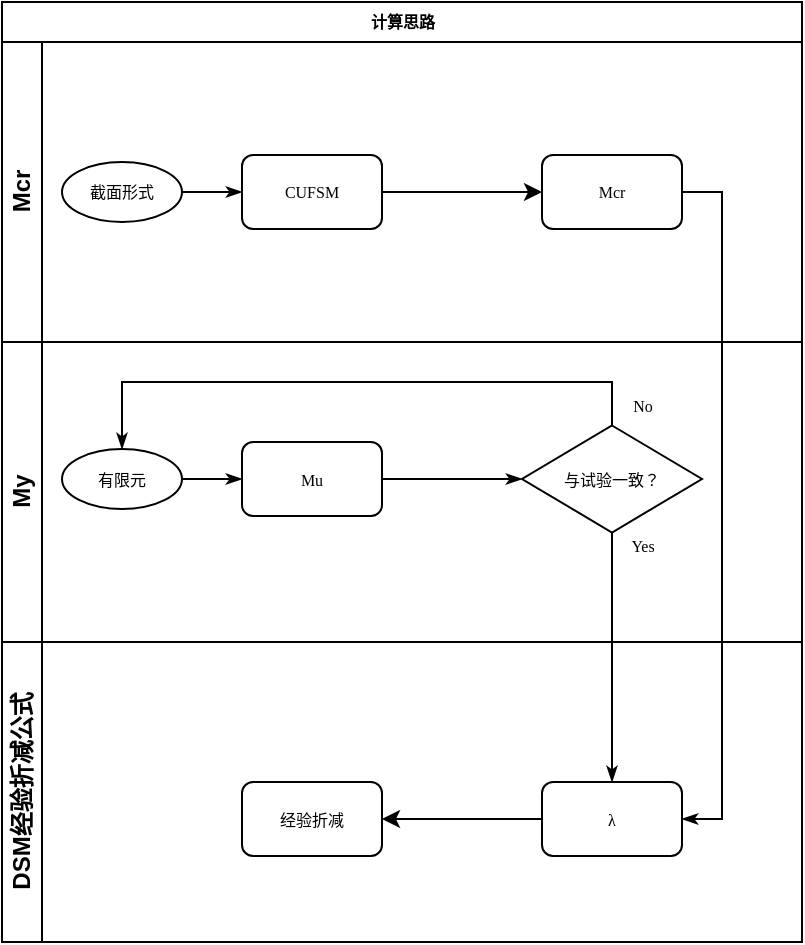 <mxfile version="21.7.4" type="github">
  <diagram name="Page-1" id="c7488fd3-1785-93aa-aadb-54a6760d102a">
    <mxGraphModel dx="983" dy="541" grid="1" gridSize="10" guides="1" tooltips="1" connect="1" arrows="1" fold="1" page="1" pageScale="1" pageWidth="1100" pageHeight="850" background="none" math="0" shadow="0">
      <root>
        <mxCell id="0" />
        <mxCell id="1" parent="0" />
        <mxCell id="2b4e8129b02d487f-1" value="计算思路" style="swimlane;html=1;childLayout=stackLayout;horizontal=1;startSize=20;horizontalStack=0;rounded=0;shadow=0;labelBackgroundColor=none;strokeWidth=1;fontFamily=Verdana;fontSize=8;align=center;" parent="1" vertex="1">
          <mxGeometry x="200" y="110" width="400" height="470" as="geometry" />
        </mxCell>
        <mxCell id="2b4e8129b02d487f-2" value="Mcr" style="swimlane;html=1;startSize=20;horizontal=0;" parent="2b4e8129b02d487f-1" vertex="1">
          <mxGeometry y="20" width="400" height="150" as="geometry">
            <mxRectangle y="20" width="680" height="30" as="alternateBounds" />
          </mxGeometry>
        </mxCell>
        <mxCell id="2b4e8129b02d487f-18" style="edgeStyle=orthogonalEdgeStyle;rounded=0;html=1;labelBackgroundColor=none;startArrow=none;startFill=0;startSize=5;endArrow=classicThin;endFill=1;endSize=5;jettySize=auto;orthogonalLoop=1;strokeWidth=1;fontFamily=Verdana;fontSize=8" parent="2b4e8129b02d487f-2" source="2b4e8129b02d487f-5" target="2b4e8129b02d487f-6" edge="1">
          <mxGeometry relative="1" as="geometry" />
        </mxCell>
        <mxCell id="2b4e8129b02d487f-5" value="截面形式" style="ellipse;whiteSpace=wrap;html=1;rounded=0;shadow=0;labelBackgroundColor=none;strokeWidth=1;fontFamily=Verdana;fontSize=8;align=center;" parent="2b4e8129b02d487f-2" vertex="1">
          <mxGeometry x="30" y="60" width="60" height="30" as="geometry" />
        </mxCell>
        <mxCell id="UjZYxcFEcF305_Z1uXld-5" value="" style="edgeStyle=orthogonalEdgeStyle;rounded=0;orthogonalLoop=1;jettySize=auto;html=1;" edge="1" parent="2b4e8129b02d487f-2" source="2b4e8129b02d487f-6" target="UjZYxcFEcF305_Z1uXld-4">
          <mxGeometry relative="1" as="geometry" />
        </mxCell>
        <mxCell id="2b4e8129b02d487f-6" value="CUFSM" style="rounded=1;whiteSpace=wrap;html=1;shadow=0;labelBackgroundColor=none;strokeWidth=1;fontFamily=Verdana;fontSize=8;align=center;" parent="2b4e8129b02d487f-2" vertex="1">
          <mxGeometry x="120" y="56.5" width="70" height="37" as="geometry" />
        </mxCell>
        <mxCell id="UjZYxcFEcF305_Z1uXld-4" value="Mcr" style="rounded=1;whiteSpace=wrap;html=1;shadow=0;labelBackgroundColor=none;strokeWidth=1;fontFamily=Verdana;fontSize=8;align=center;" vertex="1" parent="2b4e8129b02d487f-2">
          <mxGeometry x="270" y="56.5" width="70" height="37" as="geometry" />
        </mxCell>
        <mxCell id="2b4e8129b02d487f-3" value="My" style="swimlane;html=1;startSize=20;horizontal=0;" parent="2b4e8129b02d487f-1" vertex="1">
          <mxGeometry y="170" width="400" height="150" as="geometry" />
        </mxCell>
        <mxCell id="2b4e8129b02d487f-26" style="edgeStyle=orthogonalEdgeStyle;rounded=0;html=1;labelBackgroundColor=none;startArrow=none;startFill=0;startSize=5;endArrow=classicThin;endFill=1;endSize=5;jettySize=auto;orthogonalLoop=1;strokeWidth=1;fontFamily=Verdana;fontSize=8" parent="2b4e8129b02d487f-3" source="2b4e8129b02d487f-12" target="2b4e8129b02d487f-13" edge="1">
          <mxGeometry relative="1" as="geometry" />
        </mxCell>
        <mxCell id="2b4e8129b02d487f-12" value="Mu" style="rounded=1;whiteSpace=wrap;html=1;shadow=0;labelBackgroundColor=none;strokeWidth=1;fontFamily=Verdana;fontSize=8;align=center;" parent="2b4e8129b02d487f-3" vertex="1">
          <mxGeometry x="120" y="50.0" width="70" height="37" as="geometry" />
        </mxCell>
        <mxCell id="2b4e8129b02d487f-13" value="与试验一致？" style="strokeWidth=1;html=1;shape=mxgraph.flowchart.decision;whiteSpace=wrap;rounded=1;shadow=0;labelBackgroundColor=none;fontFamily=Verdana;fontSize=8;align=center;" parent="2b4e8129b02d487f-3" vertex="1">
          <mxGeometry x="260" y="41.75" width="90" height="53.5" as="geometry" />
        </mxCell>
        <mxCell id="UjZYxcFEcF305_Z1uXld-1" style="edgeStyle=orthogonalEdgeStyle;rounded=0;html=1;labelBackgroundColor=none;startArrow=none;startFill=0;startSize=5;endArrow=classicThin;endFill=1;endSize=5;jettySize=auto;orthogonalLoop=1;strokeWidth=1;fontFamily=Verdana;fontSize=8" edge="1" source="UjZYxcFEcF305_Z1uXld-2" parent="2b4e8129b02d487f-3">
          <mxGeometry relative="1" as="geometry">
            <mxPoint x="120" y="68.5" as="targetPoint" />
          </mxGeometry>
        </mxCell>
        <mxCell id="UjZYxcFEcF305_Z1uXld-2" value="有限元" style="ellipse;whiteSpace=wrap;html=1;rounded=0;shadow=0;labelBackgroundColor=none;strokeWidth=1;fontFamily=Verdana;fontSize=8;align=center;" vertex="1" parent="2b4e8129b02d487f-3">
          <mxGeometry x="30" y="53.5" width="60" height="30" as="geometry" />
        </mxCell>
        <mxCell id="2b4e8129b02d487f-25" value="No" style="edgeStyle=orthogonalEdgeStyle;rounded=0;html=1;labelBackgroundColor=none;startArrow=none;startFill=0;startSize=5;endArrow=classicThin;endFill=1;endSize=5;jettySize=auto;orthogonalLoop=1;strokeWidth=1;fontFamily=Verdana;fontSize=8;entryX=0.5;entryY=0;entryDx=0;entryDy=0;exitX=0.5;exitY=0;exitDx=0;exitDy=0;exitPerimeter=0;" parent="2b4e8129b02d487f-3" source="2b4e8129b02d487f-13" target="UjZYxcFEcF305_Z1uXld-2" edge="1">
          <mxGeometry x="-0.936" y="-15" relative="1" as="geometry">
            <mxPoint as="offset" />
            <mxPoint x="265" y="-56.5" as="targetPoint" />
            <Array as="points">
              <mxPoint x="305" y="20" />
              <mxPoint x="60" y="20" />
            </Array>
          </mxGeometry>
        </mxCell>
        <mxCell id="2b4e8129b02d487f-27" value="Yes" style="edgeStyle=orthogonalEdgeStyle;rounded=0;html=1;labelBackgroundColor=none;startArrow=none;startFill=0;startSize=5;endArrow=classicThin;endFill=1;endSize=5;jettySize=auto;orthogonalLoop=1;strokeWidth=1;fontFamily=Verdana;fontSize=8" parent="2b4e8129b02d487f-1" source="2b4e8129b02d487f-13" edge="1">
          <mxGeometry x="-0.895" y="15" relative="1" as="geometry">
            <mxPoint as="offset" />
            <mxPoint x="305" y="390" as="targetPoint" />
          </mxGeometry>
        </mxCell>
        <mxCell id="UjZYxcFEcF305_Z1uXld-9" style="edgeStyle=orthogonalEdgeStyle;rounded=0;html=1;labelBackgroundColor=none;startArrow=none;startFill=0;startSize=5;endArrow=classicThin;endFill=1;endSize=5;jettySize=auto;orthogonalLoop=1;strokeWidth=1;fontFamily=Verdana;fontSize=8;exitX=1;exitY=0.5;exitDx=0;exitDy=0;entryX=1;entryY=0.5;entryDx=0;entryDy=0;" edge="1" parent="2b4e8129b02d487f-1" source="UjZYxcFEcF305_Z1uXld-4" target="UjZYxcFEcF305_Z1uXld-7">
          <mxGeometry relative="1" as="geometry">
            <mxPoint x="455" y="380.5" as="sourcePoint" />
            <mxPoint x="400" y="410" as="targetPoint" />
          </mxGeometry>
        </mxCell>
        <mxCell id="2b4e8129b02d487f-4" value="DSM经验折减公式" style="swimlane;html=1;startSize=20;horizontal=0;" parent="2b4e8129b02d487f-1" vertex="1">
          <mxGeometry y="320" width="400" height="150" as="geometry" />
        </mxCell>
        <mxCell id="UjZYxcFEcF305_Z1uXld-19" value="" style="edgeStyle=orthogonalEdgeStyle;rounded=0;orthogonalLoop=1;jettySize=auto;html=1;" edge="1" parent="2b4e8129b02d487f-4" source="UjZYxcFEcF305_Z1uXld-7" target="UjZYxcFEcF305_Z1uXld-18">
          <mxGeometry relative="1" as="geometry" />
        </mxCell>
        <mxCell id="UjZYxcFEcF305_Z1uXld-7" value="λ" style="rounded=1;whiteSpace=wrap;html=1;shadow=0;labelBackgroundColor=none;strokeWidth=1;fontFamily=Verdana;fontSize=8;align=center;" vertex="1" parent="2b4e8129b02d487f-4">
          <mxGeometry x="270" y="70" width="70" height="37" as="geometry" />
        </mxCell>
        <mxCell id="UjZYxcFEcF305_Z1uXld-18" value="经验折减" style="rounded=1;whiteSpace=wrap;html=1;shadow=0;labelBackgroundColor=none;strokeWidth=1;fontFamily=Verdana;fontSize=8;align=center;" vertex="1" parent="2b4e8129b02d487f-4">
          <mxGeometry x="120" y="70" width="70" height="37" as="geometry" />
        </mxCell>
      </root>
    </mxGraphModel>
  </diagram>
</mxfile>
